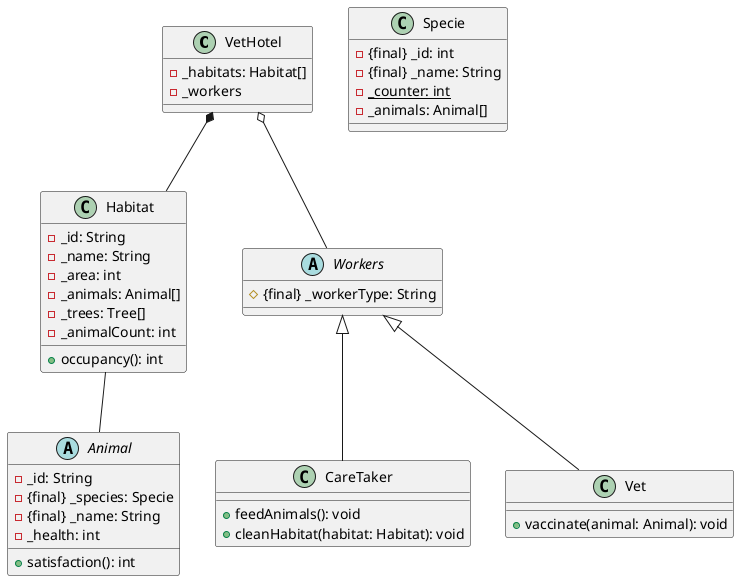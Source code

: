 @startuml VetHotel

' + -> public
' - -> private
' # -> protected
' ~ -> package
' {static} -> shared added as a prefix
' {final} -> constant added as prefix
' *-- -> composition full tilted square
' o-- -> agregation empty tilter square
' -- -> association line
' ..> -> dependency dotted line

class VetHotel{
    - _habitats: Habitat[]
    - _workers

}

class Habitat{
    - _id: String
    - _name: String
    - _area: int
    - _animals: Animal[]
    - _trees: Tree[]
    - _animalCount: int
    + occupancy(): int
}

abstract class Animal{
    - _id: String
    - {final} _species: Specie
    - {final} _name: String
    - _health: int
    + satisfaction(): int

}

abstract class Workers{
    # {final} _workerType: String

}

class CareTaker extends Workers{
    + feedAnimals(): void
    + cleanHabitat(habitat: Habitat): void
}

class Vet extends Workers{
    + vaccinate(animal: Animal): void
}

class Specie{
    - {final} _id: int
    - {final} _name: String
    {static} - _counter: int
    - _animals: Animal[]
}

VetHotel *-- Habitat
VetHotel o-- Workers
Habitat -- Animal